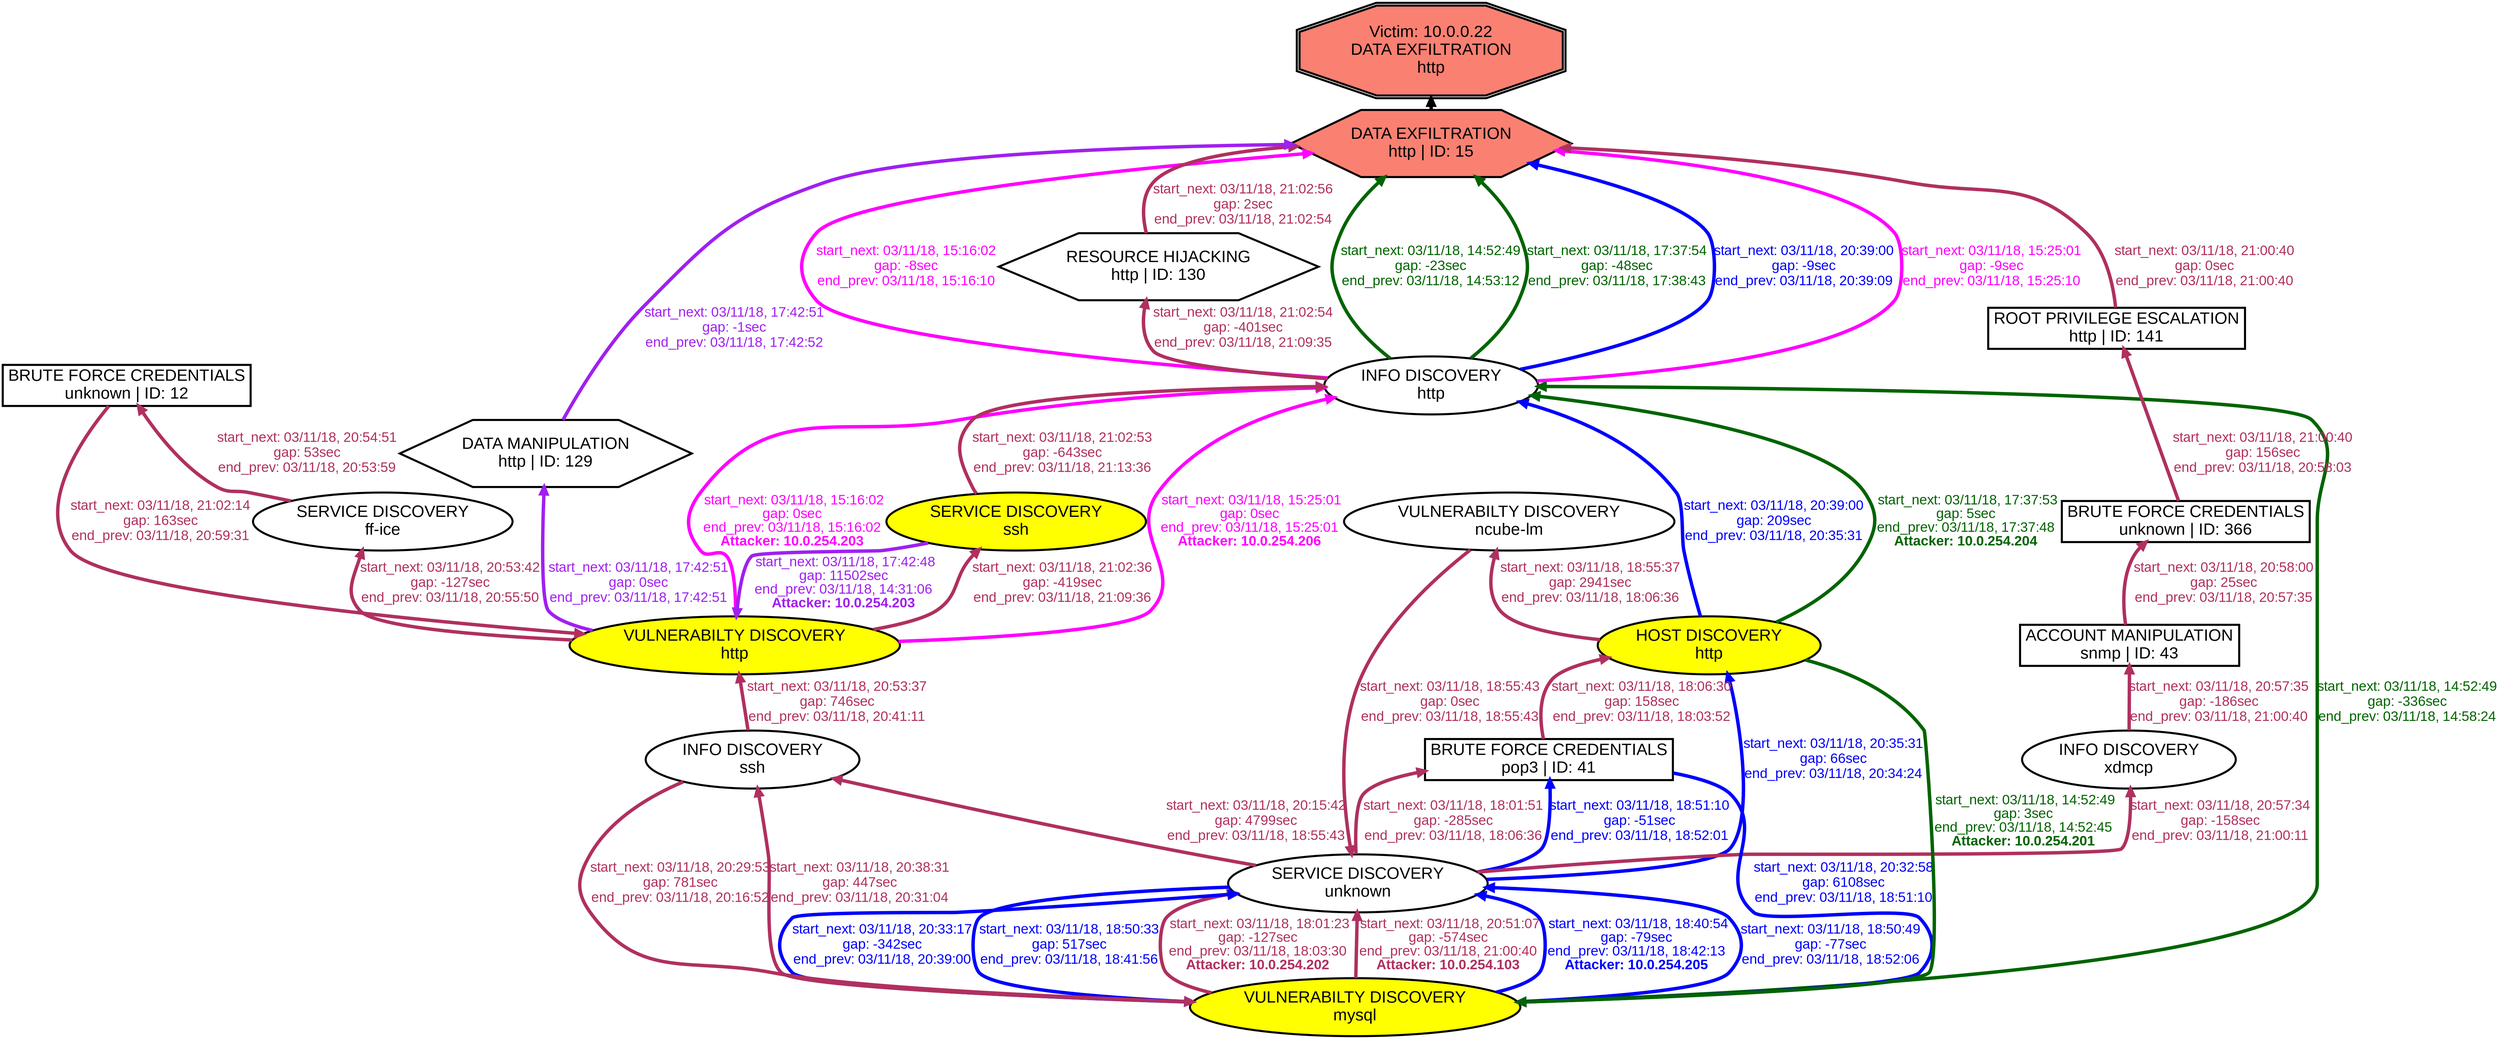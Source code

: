 digraph DATAEXFILTRATIONhttp {
rankdir="BT"; 
 graph [ nodesep="0.1", ranksep="0.02"] 
 node [ fontname=Arial, fontsize=24,penwidth=3]; 
 edge [ fontname=Arial, fontsize=20,penwidth=5 ];
"Victim: 10.0.0.22
DATA EXFILTRATION
http" [shape=doubleoctagon, style=filled, fillcolor=salmon];
{ rank = max; "Victim: 10.0.0.22
DATA EXFILTRATION
http"}
"DATA EXFILTRATION
http | ID: 15" -> "Victim: 10.0.0.22
DATA EXFILTRATION
http"
"DATA EXFILTRATION
http | ID: 15" [style=filled, fillcolor= salmon]
{ rank=same; "DATA EXFILTRATION
http | ID: 15"}
"VULNERABILTY DISCOVERY
mysql" [style=filled, fillcolor= yellow]
"VULNERABILTY DISCOVERY
mysql" -> "SERVICE DISCOVERY
unknown" [ color=maroon] [label=<<font color="maroon"> start_next: 03/11/18, 18:01:23<br/>gap: -127sec<br/>end_prev: 03/11/18, 18:03:30</font><br/><font color="maroon"><b>Attacker: 10.0.254.202</b></font>>]
"SERVICE DISCOVERY
unknown" -> "BRUTE FORCE CREDENTIALS
pop3 | ID: 41" [ label="start_next: 03/11/18, 18:01:51
gap: -285sec
end_prev: 03/11/18, 18:06:36"][ fontcolor="maroon" color=maroon]
"BRUTE FORCE CREDENTIALS
pop3 | ID: 41" -> "HOST DISCOVERY
http" [ label="start_next: 03/11/18, 18:06:30
gap: 158sec
end_prev: 03/11/18, 18:03:52"][ fontcolor="maroon" color=maroon]
"HOST DISCOVERY
http" -> "VULNERABILTY DISCOVERY
ncube-lm" [ label="start_next: 03/11/18, 18:55:37
gap: 2941sec
end_prev: 03/11/18, 18:06:36"][ fontcolor="maroon" color=maroon]
"VULNERABILTY DISCOVERY
ncube-lm" -> "SERVICE DISCOVERY
unknown" [ label="start_next: 03/11/18, 18:55:43
gap: 0sec
end_prev: 03/11/18, 18:55:43"][ fontcolor="maroon" color=maroon]
"SERVICE DISCOVERY
unknown" -> "INFO DISCOVERY
ssh" [ label="start_next: 03/11/18, 20:15:42
gap: 4799sec
end_prev: 03/11/18, 18:55:43"][ fontcolor="maroon" color=maroon]
"INFO DISCOVERY
ssh" -> "VULNERABILTY DISCOVERY
mysql" [ label="start_next: 03/11/18, 20:29:53
gap: 781sec
end_prev: 03/11/18, 20:16:52"][ fontcolor="maroon" color=maroon]
"VULNERABILTY DISCOVERY
mysql" -> "INFO DISCOVERY
ssh" [ label="start_next: 03/11/18, 20:38:31
gap: 447sec
end_prev: 03/11/18, 20:31:04"][ fontcolor="maroon" color=maroon]
"INFO DISCOVERY
ssh" -> "VULNERABILTY DISCOVERY
http" [ label="start_next: 03/11/18, 20:53:37
gap: 746sec
end_prev: 03/11/18, 20:41:11"][ fontcolor="maroon" color=maroon]
"VULNERABILTY DISCOVERY
http" -> "SERVICE DISCOVERY
ff-ice" [ label="start_next: 03/11/18, 20:53:42
gap: -127sec
end_prev: 03/11/18, 20:55:50"][ fontcolor="maroon" color=maroon]
"SERVICE DISCOVERY
ff-ice" -> "BRUTE FORCE CREDENTIALS
unknown | ID: 12" [ label="start_next: 03/11/18, 20:54:51
gap: 53sec
end_prev: 03/11/18, 20:53:59"][ fontcolor="maroon" color=maroon]
"BRUTE FORCE CREDENTIALS
unknown | ID: 12" -> "VULNERABILTY DISCOVERY
http" [ label="start_next: 03/11/18, 21:02:14
gap: 163sec
end_prev: 03/11/18, 20:59:31"][ fontcolor="maroon" color=maroon]
"VULNERABILTY DISCOVERY
http" -> "SERVICE DISCOVERY
ssh" [ label="start_next: 03/11/18, 21:02:36
gap: -419sec
end_prev: 03/11/18, 21:09:36"][ fontcolor="maroon" color=maroon]
"SERVICE DISCOVERY
ssh" -> "INFO DISCOVERY
http" [ label="start_next: 03/11/18, 21:02:53
gap: -643sec
end_prev: 03/11/18, 21:13:36"][ fontcolor="maroon" color=maroon]
"INFO DISCOVERY
http" -> "RESOURCE HIJACKING
http | ID: 130" [ label="start_next: 03/11/18, 21:02:54
gap: -401sec
end_prev: 03/11/18, 21:09:35"][ fontcolor="maroon" color=maroon]
"RESOURCE HIJACKING
http | ID: 130" -> "DATA EXFILTRATION
http | ID: 15" [ label="start_next: 03/11/18, 21:02:56
gap: 2sec
end_prev: 03/11/18, 21:02:54"][ fontcolor="maroon" color=maroon]
"VULNERABILTY DISCOVERY
mysql" [style=filled, fillcolor= yellow]
"VULNERABILTY DISCOVERY
mysql" -> "SERVICE DISCOVERY
unknown" [ color=maroon] [label=<<font color="maroon"> start_next: 03/11/18, 20:51:07<br/>gap: -574sec<br/>end_prev: 03/11/18, 21:00:40</font><br/><font color="maroon"><b>Attacker: 10.0.254.103</b></font>>]
"SERVICE DISCOVERY
unknown" -> "INFO DISCOVERY
xdmcp" [ label="start_next: 03/11/18, 20:57:34
gap: -158sec
end_prev: 03/11/18, 21:00:11"][ fontcolor="maroon" color=maroon]
"INFO DISCOVERY
xdmcp" -> "ACCOUNT MANIPULATION
snmp | ID: 43" [ label="start_next: 03/11/18, 20:57:35
gap: -186sec
end_prev: 03/11/18, 21:00:40"][ fontcolor="maroon" color=maroon]
"ACCOUNT MANIPULATION
snmp | ID: 43" -> "BRUTE FORCE CREDENTIALS
unknown | ID: 366" [ label="start_next: 03/11/18, 20:58:00
gap: 25sec
end_prev: 03/11/18, 20:57:35"][ fontcolor="maroon" color=maroon]
"BRUTE FORCE CREDENTIALS
unknown | ID: 366" -> "ROOT PRIVILEGE ESCALATION
http | ID: 141" [ label="start_next: 03/11/18, 21:00:40
gap: 156sec
end_prev: 03/11/18, 20:58:03"][ fontcolor="maroon" color=maroon]
"ROOT PRIVILEGE ESCALATION
http | ID: 141" -> "DATA EXFILTRATION
http | ID: 15" [ label="start_next: 03/11/18, 21:00:40
gap: 0sec
end_prev: 03/11/18, 21:00:40"][ fontcolor="maroon" color=maroon]
"HOST DISCOVERY
http" [style=filled, fillcolor= yellow]
"HOST DISCOVERY
http" -> "VULNERABILTY DISCOVERY
mysql" [ color=darkgreen] [label=<<font color="darkgreen"> start_next: 03/11/18, 14:52:49<br/>gap: 3sec<br/>end_prev: 03/11/18, 14:52:45</font><br/><font color="darkgreen"><b>Attacker: 10.0.254.201</b></font>>]
"VULNERABILTY DISCOVERY
mysql" -> "INFO DISCOVERY
http" [ label="start_next: 03/11/18, 14:52:49
gap: -336sec
end_prev: 03/11/18, 14:58:24"][ fontcolor="darkgreen" color=darkgreen]
"INFO DISCOVERY
http" -> "DATA EXFILTRATION
http | ID: 15" [ label="start_next: 03/11/18, 14:52:49
gap: -23sec
end_prev: 03/11/18, 14:53:12"][ fontcolor="darkgreen" color=darkgreen]
"HOST DISCOVERY
http" [style=filled, fillcolor= yellow]
"HOST DISCOVERY
http" -> "INFO DISCOVERY
http" [ color=darkgreen] [label=<<font color="darkgreen"> start_next: 03/11/18, 17:37:53<br/>gap: 5sec<br/>end_prev: 03/11/18, 17:37:48</font><br/><font color="darkgreen"><b>Attacker: 10.0.254.204</b></font>>]
"INFO DISCOVERY
http" -> "DATA EXFILTRATION
http | ID: 15" [ label="start_next: 03/11/18, 17:37:54
gap: -48sec
end_prev: 03/11/18, 17:38:43"][ fontcolor="darkgreen" color=darkgreen]
"VULNERABILTY DISCOVERY
mysql" [style=filled, fillcolor= yellow]
"VULNERABILTY DISCOVERY
mysql" -> "SERVICE DISCOVERY
unknown" [ color=blue] [label=<<font color="blue"> start_next: 03/11/18, 18:40:54<br/>gap: -79sec<br/>end_prev: 03/11/18, 18:42:13</font><br/><font color="blue"><b>Attacker: 10.0.254.205</b></font>>]
"SERVICE DISCOVERY
unknown" -> "VULNERABILTY DISCOVERY
mysql" [ label="start_next: 03/11/18, 18:50:33
gap: 517sec
end_prev: 03/11/18, 18:41:56"][ fontcolor="blue" color=blue]
"VULNERABILTY DISCOVERY
mysql" -> "SERVICE DISCOVERY
unknown" [ label="start_next: 03/11/18, 18:50:49
gap: -77sec
end_prev: 03/11/18, 18:52:06"][ fontcolor="blue" color=blue]
"SERVICE DISCOVERY
unknown" -> "BRUTE FORCE CREDENTIALS
pop3 | ID: 41" [ label="start_next: 03/11/18, 18:51:10
gap: -51sec
end_prev: 03/11/18, 18:52:01"][ fontcolor="blue" color=blue]
"BRUTE FORCE CREDENTIALS
pop3 | ID: 41" -> "VULNERABILTY DISCOVERY
mysql" [ label="start_next: 03/11/18, 20:32:58
gap: 6108sec
end_prev: 03/11/18, 18:51:10"][ fontcolor="blue" color=blue]
"VULNERABILTY DISCOVERY
mysql" -> "SERVICE DISCOVERY
unknown" [ label="start_next: 03/11/18, 20:33:17
gap: -342sec
end_prev: 03/11/18, 20:39:00"][ fontcolor="blue" color=blue]
"SERVICE DISCOVERY
unknown" -> "HOST DISCOVERY
http" [ label="start_next: 03/11/18, 20:35:31
gap: 66sec
end_prev: 03/11/18, 20:34:24"][ fontcolor="blue" color=blue]
"HOST DISCOVERY
http" -> "INFO DISCOVERY
http" [ label="start_next: 03/11/18, 20:39:00
gap: 209sec
end_prev: 03/11/18, 20:35:31"][ fontcolor="blue" color=blue]
"INFO DISCOVERY
http" -> "DATA EXFILTRATION
http | ID: 15" [ label="start_next: 03/11/18, 20:39:00
gap: -9sec
end_prev: 03/11/18, 20:39:09"][ fontcolor="blue" color=blue]
"VULNERABILTY DISCOVERY
http" [style=filled, fillcolor= yellow]
"VULNERABILTY DISCOVERY
http" -> "INFO DISCOVERY
http" [ color=magenta] [label=<<font color="magenta"> start_next: 03/11/18, 15:25:01<br/>gap: 0sec<br/>end_prev: 03/11/18, 15:25:01</font><br/><font color="magenta"><b>Attacker: 10.0.254.206</b></font>>]
"INFO DISCOVERY
http" -> "DATA EXFILTRATION
http | ID: 15" [ label="start_next: 03/11/18, 15:25:01
gap: -9sec
end_prev: 03/11/18, 15:25:10"][ fontcolor="magenta" color=magenta]
"VULNERABILTY DISCOVERY
http" [style=filled, fillcolor= yellow]
"VULNERABILTY DISCOVERY
http" -> "INFO DISCOVERY
http" [ color=magenta] [label=<<font color="magenta"> start_next: 03/11/18, 15:16:02<br/>gap: 0sec<br/>end_prev: 03/11/18, 15:16:02</font><br/><font color="magenta"><b>Attacker: 10.0.254.203</b></font>>]
"INFO DISCOVERY
http" -> "DATA EXFILTRATION
http | ID: 15" [ label="start_next: 03/11/18, 15:16:02
gap: -8sec
end_prev: 03/11/18, 15:16:10"][ fontcolor="magenta" color=magenta]
"SERVICE DISCOVERY
ssh" [style=filled, fillcolor= yellow]
"SERVICE DISCOVERY
ssh" -> "VULNERABILTY DISCOVERY
http" [ color=purple] [label=<<font color="purple"> start_next: 03/11/18, 17:42:48<br/>gap: 11502sec<br/>end_prev: 03/11/18, 14:31:06</font><br/><font color="purple"><b>Attacker: 10.0.254.203</b></font>>]
"VULNERABILTY DISCOVERY
http" -> "DATA MANIPULATION
http | ID: 129" [ label="start_next: 03/11/18, 17:42:51
gap: 0sec
end_prev: 03/11/18, 17:42:51"][ fontcolor="purple" color=purple]
"DATA MANIPULATION
http | ID: 129" -> "DATA EXFILTRATION
http | ID: 15" [ label="start_next: 03/11/18, 17:42:51
gap: -1sec
end_prev: 03/11/18, 17:42:52"][ fontcolor="purple" color=purple]
"VULNERABILTY DISCOVERY
mysql" [shape=oval]
"VULNERABILTY DISCOVERY
mysql" [tooltip="ET SCAN Suspicious inbound to mSQL port 4333
ET SCAN Suspicious inbound to mySQL port 3306
ET SCAN Suspicious inbound to MSSQL port 1433
ET SCAN Suspicious inbound to PostgreSQL port 5432
ET SCAN Nikto Web App Scan in Progress
ET SCAN Suspicious inbound to Oracle SQL port 1521
ET CURRENT_EVENTS Malformed HeartBeat Request
ET CURRENT_EVENTS Possible TLS HeartBleed Unencrypted Request Method 4 (Inbound to Common SSL Port)"]
"SERVICE DISCOVERY
unknown" [shape=oval]
"SERVICE DISCOVERY
unknown" [tooltip="GPL POLICY PCAnywhere server response
ET SCAN Potential VNC Scan 5800-5820
ET SCAN Potential SSH Scan
ET SCAN Potential VNC Scan 5900-5920
ET SCAN NMAP OS Detection Probe"]
"BRUTE FORCE CREDENTIALS
pop3 | ID: 41" [shape=box]
"BRUTE FORCE CREDENTIALS
pop3 | ID: 41" [tooltip="ET SCAN Rapid POP3 Connections - Possible Brute Force Attack"]
"HOST DISCOVERY
http" [shape=oval]
"HOST DISCOVERY
http" [tooltip="ET SCAN Nmap Scripting Engine User-Agent Detected (Nmap Scripting Engine)
ET SCAN Possible Nmap User-Agent Observed"]
"VULNERABILTY DISCOVERY
ncube-lm" [shape=oval]
"VULNERABILTY DISCOVERY
ncube-lm" [tooltip="ET SCAN Suspicious inbound to PostgreSQL port 5432
ET SCAN Suspicious inbound to mySQL port 3306
ET SCAN Suspicious inbound to MSSQL port 1433
ET SCAN Suspicious inbound to Oracle SQL port 1521"]
"INFO DISCOVERY
ssh" [shape=oval]
"INFO DISCOVERY
ssh" [tooltip="ET INFO NetSSH SSH Version String Hardcoded in Metasploit"]
"VULNERABILTY DISCOVERY
http" [shape=oval]
"VULNERABILTY DISCOVERY
http" [tooltip="ET SCAN Suspicious inbound to mySQL port 3306
ET SCAN Suspicious inbound to MSSQL port 1433
ET SCAN Sqlmap SQL Injection Scan
ETPRO WEB_SERVER SQLMap Scan Tool User Agent
ET SCAN Suspicious inbound to PostgreSQL port 5432
ET SCAN Nikto Web App Scan in Progress
ET SCAN Suspicious inbound to Oracle SQL port 1521
ET SCAN OpenVAS User-Agent Inbound
ET SCAN Suspicious inbound to mSQL port 4333"]
"SERVICE DISCOVERY
ff-ice" [shape=oval]
"SERVICE DISCOVERY
ff-ice" [tooltip="ET SCAN Potential VNC Scan 5900-5920
ET SCAN Potential VNC Scan 5800-5820
ET SCAN Potential SSH Scan"]
"BRUTE FORCE CREDENTIALS
unknown | ID: 12" [shape=box]
"BRUTE FORCE CREDENTIALS
unknown | ID: 12" [tooltip="ET SCAN Rapid IMAP Connections - Possible Brute Force Attack
ET SCAN Rapid POP3 Connections - Possible Brute Force Attack
ET SCAN Rapid IMAPS Connections - Possible Brute Force Attack
ET SCAN Rapid POP3S Connections - Possible Brute Force Attack"]
"SERVICE DISCOVERY
ssh" [shape=oval]
"SERVICE DISCOVERY
ssh" [tooltip="ET SCAN Potential SSH Scan"]
"INFO DISCOVERY
http" [shape=oval]
"INFO DISCOVERY
http" [tooltip="GPL WEB_SERVER viewcode access
GPL WEB_SERVER .htaccess access
GPL WEB_SERVER writeto.cnf access
GPL WEB_SERVER iisadmin access
ET WEB_SERVER PHP Easteregg Information-Disclosure (funny-logo)
ET WEB_SPECIFIC_APPS Request to Wordpress W3TC Plug-in dbcache Directory
GPL WEB_SERVER services.cnf access
ET WEB_SERVER PHP Easteregg Information-Disclosure (zend-logo)
ET WEB_SERVER PHP.//Input in HTTP POST
GPL EXPLOIT unicode directory traversal attempt
ET WEB_SERVER PHP Easteregg Information-Disclosure (php-logo)
GPL WEB_SERVER service.cnf access
GPL EXPLOIT iisadmpwd attempt
ET WEB_SERVER PHP SESSION SuperGlobal in URI
GPL WEB_SERVER /~root access
GPL WEB_SERVER authors.pwd access
ET WEB_SERVER PHP ENV SuperGlobal in URI
GPL EXPLOIT .cnf access
ET POLICY Proxy TRACE Request - inbound
GPL WEB_SERVER .htpasswd access
GPL WEB_SERVER global.asa access
ET WEB_SERVER PHP SERVER SuperGlobal in URI
GPL EXPLOIT fpcount access
GPL WEB_SERVER globals.pl access
GPL WEB_SERVER service.pwd
GPL EXPLOIT ISAPI .idq attempt
ET WEB_SERVER PHP Easteregg Information-Disclosure (phpinfo)
ET SCAN SFTP/FTP Password Exposure via sftp-config.json
GPL WEB_SERVER printenv access
GPL WEB_SERVER author.exe access
GPL EXPLOIT iissamples access
GPL EXPLOIT .htr access
ET WEB_SERVER PHP REQUEST SuperGlobal in URI"]
"RESOURCE HIJACKING
http | ID: 130" [shape=hexagon]
"RESOURCE HIJACKING
http | ID: 130" [tooltip="GPL WEB_SERVER Oracle Java Process Manager access"]
"DATA EXFILTRATION
http | ID: 15" [shape=hexagon]
"DATA EXFILTRATION
http | ID: 15" [tooltip="GPL WEB_SERVER Tomcat server snoop access
ET WEB_SERVER Possible MySQL SQLi Attempt Information Schema Access
ET WEB_SERVER Coldfusion cfcexplorer Directory Traversal
GPL EXPLOIT ISAPI .ida access
ET WEB_SPECIFIC_APPS PithCMS oldnews_reader.php lang Parameter Local File Inclusion Attempt
GPL EXPLOIT /msadc/samples/ access
ET WEB_SERVER ColdFusion componentutils access
ET WEB_SERVER DD-WRT Information Disclosure Attempt
ET WEB_SERVER IIS 8.3 Filename With Wildcard (Possible File/Dir Bruteforce)
ET WEB_SPECIFIC_APPS PHP-CGI query string parameter vulnerability
ET WEB_SERVER Possible XXE SYSTEM ENTITY in POST BODY.
ET WEB_SERVER /system32/ in Uri - Possible Protected Directory Access Attempt
ET WEB_SERVER /etc/shadow Detected in URI
ET WEB_SERVER ColdFusion password.properties access
ET INFO WinHttp AutoProxy Request wpad.dat Possible BadTunnel
GPL EXPLOIT ISAPI .idq access
ET WEB_SERVER Joomla Component SQLi Attempt"]
"INFO DISCOVERY
xdmcp" [shape=oval]
"INFO DISCOVERY
xdmcp" [tooltip="GPL DNS named version attempt
ET POLICY Proxy TRACE Request - inbound
GPL RPC xdmcp info query
ET POLICY Http Client Body contains passwd= in cleartext"]
"ACCOUNT MANIPULATION
snmp | ID: 43" [shape=box]
"ACCOUNT MANIPULATION
snmp | ID: 43" [tooltip="GPL SNMP public access udp"]
"BRUTE FORCE CREDENTIALS
unknown | ID: 366" [shape=box]
"BRUTE FORCE CREDENTIALS
unknown | ID: 366" [tooltip="ET SCAN Rapid IMAP Connections - Possible Brute Force Attack
ET SCAN Rapid POP3 Connections - Possible Brute Force Attack
ET SCAN Rapid IMAPS Connections - Possible Brute Force Attack
ET SCAN Rapid POP3S Connections - Possible Brute Force Attack"]
"ROOT PRIVILEGE ESCALATION
http | ID: 141" [shape=box]
"ROOT PRIVILEGE ESCALATION
http | ID: 141" [tooltip="ET WEB_SERVER ColdFusion administrator access"]
"DATA MANIPULATION
http | ID: 129" [shape=hexagon]
"DATA MANIPULATION
http | ID: 129" [tooltip="ET WEB_SERVER Possible SQL Injection Attempt SELECT FROM
ET WEB_SERVER MYSQL SELECT CONCAT SQL Injection Attempt
ET WEB_SERVER Possible SQL Injection Attempt UNION SELECT"]
}
